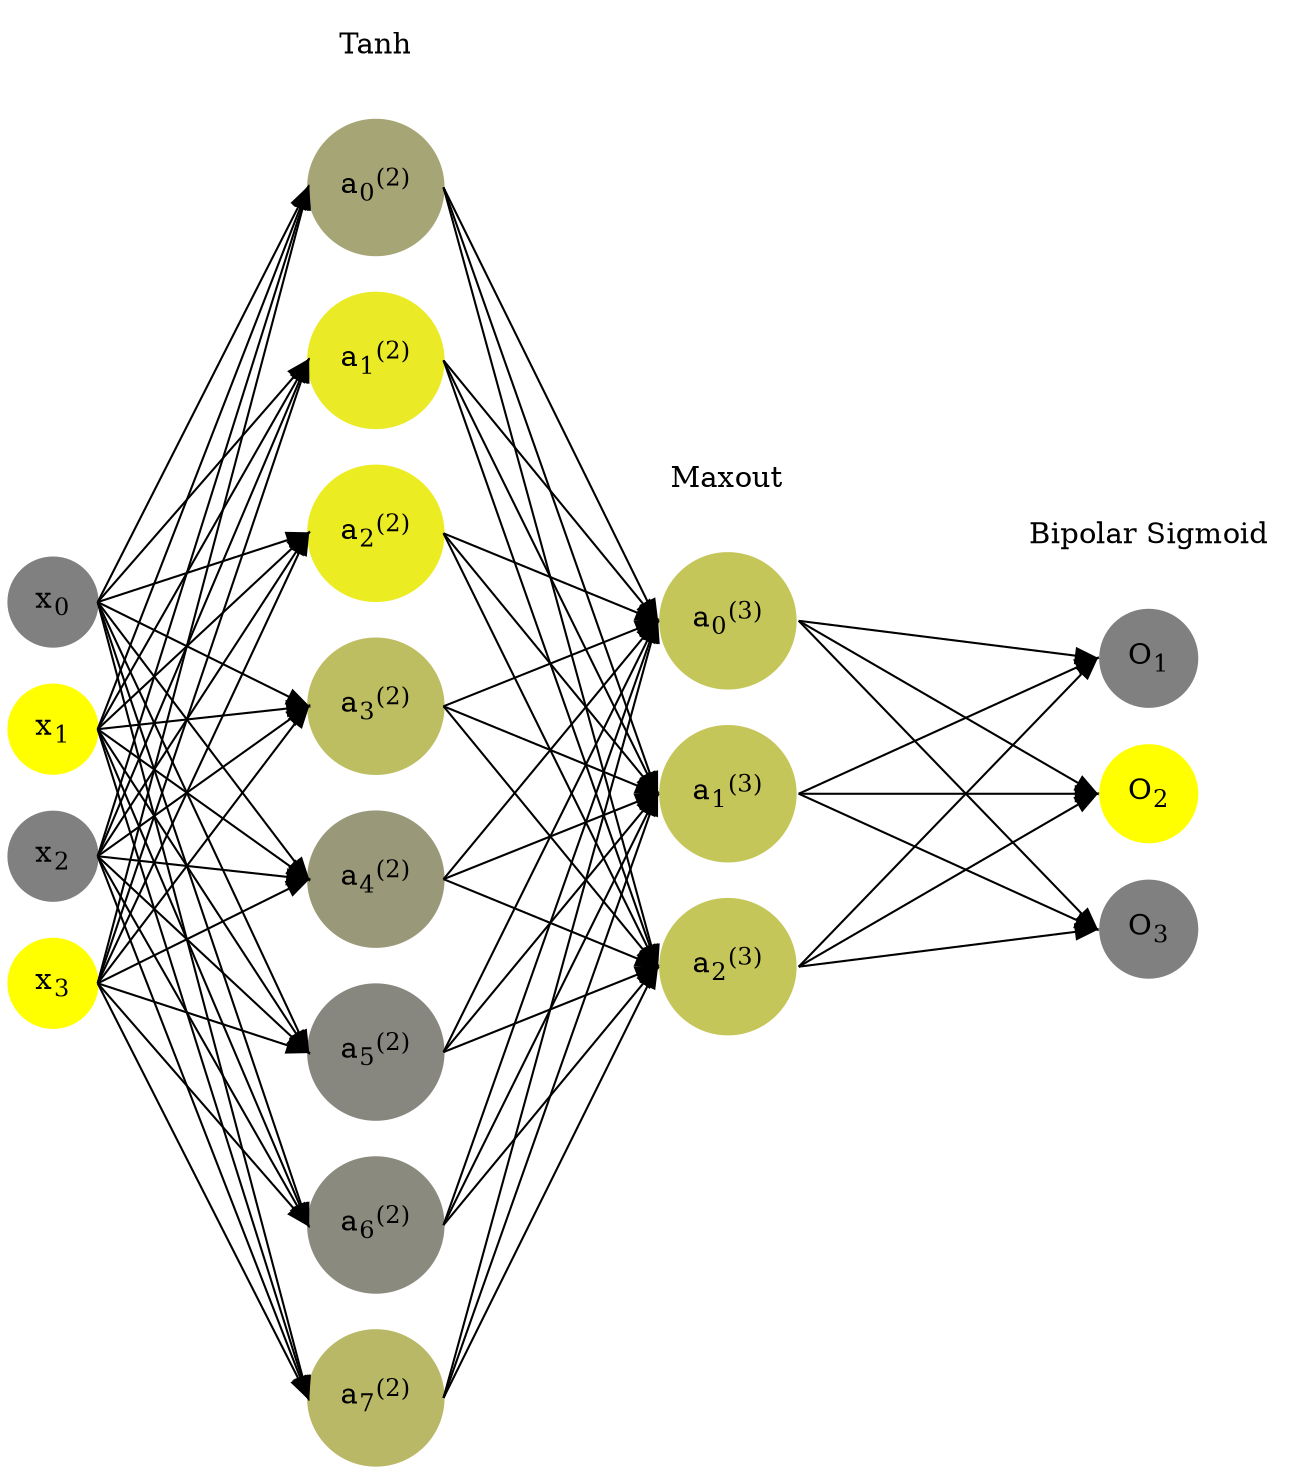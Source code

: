 digraph G {
	rankdir = LR;
	splines=false;
	edge[style=invis];
	ranksep= 1.4;
	{
	node [shape=circle, color="0.1667, 0.0, 0.5", style=filled, fillcolor="0.1667, 0.0, 0.5"];
	x0 [label=<x<sub>0</sub>>];
	}
	{
	node [shape=circle, color="0.1667, 1.0, 1.0", style=filled, fillcolor="0.1667, 1.0, 1.0"];
	x1 [label=<x<sub>1</sub>>];
	}
	{
	node [shape=circle, color="0.1667, 0.0, 0.5", style=filled, fillcolor="0.1667, 0.0, 0.5"];
	x2 [label=<x<sub>2</sub>>];
	}
	{
	node [shape=circle, color="0.1667, 1.0, 1.0", style=filled, fillcolor="0.1667, 1.0, 1.0"];
	x3 [label=<x<sub>3</sub>>];
	}
	{
	node [shape=circle, color="0.1667, 0.292385, 0.646192", style=filled, fillcolor="0.1667, 0.292385, 0.646192"];
	a02 [label=<a<sub>0</sub><sup>(2)</sup>>];
	}
	{
	node [shape=circle, color="0.1667, 0.831127, 0.915563", style=filled, fillcolor="0.1667, 0.831127, 0.915563"];
	a12 [label=<a<sub>1</sub><sup>(2)</sup>>];
	}
	{
	node [shape=circle, color="0.1667, 0.851006, 0.925503", style=filled, fillcolor="0.1667, 0.851006, 0.925503"];
	a22 [label=<a<sub>2</sub><sup>(2)</sup>>];
	}
	{
	node [shape=circle, color="0.1667, 0.481926, 0.740963", style=filled, fillcolor="0.1667, 0.481926, 0.740963"];
	a32 [label=<a<sub>3</sub><sup>(2)</sup>>];
	}
	{
	node [shape=circle, color="0.1667, 0.198242, 0.599121", style=filled, fillcolor="0.1667, 0.198242, 0.599121"];
	a42 [label=<a<sub>4</sub><sup>(2)</sup>>];
	}
	{
	node [shape=circle, color="0.1667, 0.061953, 0.530977", style=filled, fillcolor="0.1667, 0.061953, 0.530977"];
	a52 [label=<a<sub>5</sub><sup>(2)</sup>>];
	}
	{
	node [shape=circle, color="0.1667, 0.078308, 0.539154", style=filled, fillcolor="0.1667, 0.078308, 0.539154"];
	a62 [label=<a<sub>6</sub><sup>(2)</sup>>];
	}
	{
	node [shape=circle, color="0.1667, 0.441063, 0.720531", style=filled, fillcolor="0.1667, 0.441063, 0.720531"];
	a72 [label=<a<sub>7</sub><sup>(2)</sup>>];
	}
	{
	node [shape=circle, color="0.1667, 0.546931, 0.773465", style=filled, fillcolor="0.1667, 0.546931, 0.773465"];
	a03 [label=<a<sub>0</sub><sup>(3)</sup>>];
	}
	{
	node [shape=circle, color="0.1667, 0.546931, 0.773465", style=filled, fillcolor="0.1667, 0.546931, 0.773465"];
	a13 [label=<a<sub>1</sub><sup>(3)</sup>>];
	}
	{
	node [shape=circle, color="0.1667, 0.546931, 0.773465", style=filled, fillcolor="0.1667, 0.546931, 0.773465"];
	a23 [label=<a<sub>2</sub><sup>(3)</sup>>];
	}
	{
	node [shape=circle, color="0.1667, 0.0, 0.5", style=filled, fillcolor="0.1667, 0.0, 0.5"];
	O1 [label=<O<sub>1</sub>>];
	}
	{
	node [shape=circle, color="0.1667, 1.0, 1.0", style=filled, fillcolor="0.1667, 1.0, 1.0"];
	O2 [label=<O<sub>2</sub>>];
	}
	{
	node [shape=circle, color="0.1667, 0.0, 0.5", style=filled, fillcolor="0.1667, 0.0, 0.5"];
	O3 [label=<O<sub>3</sub>>];
	}
	{
	rank=same;
	x0->x1->x2->x3;
	}
	{
	rank=same;
	a02->a12->a22->a32->a42->a52->a62->a72;
	}
	{
	rank=same;
	a03->a13->a23;
	}
	{
	rank=same;
	O1->O2->O3;
	}
	l1 [shape=plaintext,label="Tanh"];
	l1->a02;
	{rank=same; l1;a02};
	l2 [shape=plaintext,label="Maxout"];
	l2->a03;
	{rank=same; l2;a03};
	l3 [shape=plaintext,label="Bipolar Sigmoid"];
	l3->O1;
	{rank=same; l3;O1};
edge[style=solid, tailport=e, headport=w];
	{x0;x1;x2;x3} -> {a02;a12;a22;a32;a42;a52;a62;a72};
	{a02;a12;a22;a32;a42;a52;a62;a72} -> {a03;a13;a23};
	{a03;a13;a23} -> {O1,O2,O3};
}